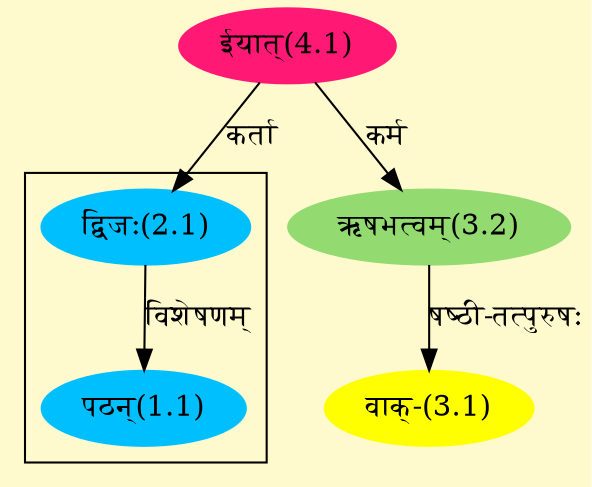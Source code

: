 digraph G{
rankdir=BT;
 compound=true;
 bgcolor="lemonchiffon1";

subgraph cluster_1{
Node1_1 [style=filled, color="#00BFFF" label = "पठन्(1.1)"]
Node2_1 [style=filled, color="#00BFFF" label = "द्विजः(2.1)"]

}
Node2_1 [style=filled, color="#00BFFF" label = "द्विजः(2.1)"]
Node4_1 [style=filled, color="#FF1975" label = "ईयात्(4.1)"]
Node3_1 [style=filled, color="#FFFF00" label = "वाक्-(3.1)"]
Node3_2 [style=filled, color="#93DB70" label = "ऋषभत्वम्(3.2)"]
/* Start of Relations section */

Node1_1 -> Node2_1 [  label="विशेषणम्"  dir="back" ]
Node2_1 -> Node4_1 [  label="कर्ता"  dir="back" ]
Node3_1 -> Node3_2 [  label="षष्ठी-तत्पुरुषः"  dir="back" ]
Node3_2 -> Node4_1 [  label="कर्म"  dir="back" ]
}

